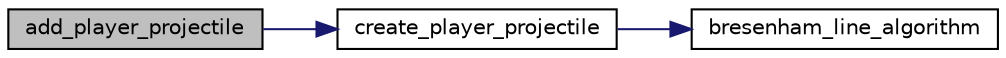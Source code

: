 digraph "add_player_projectile"
{
 // LATEX_PDF_SIZE
  edge [fontname="Helvetica",fontsize="10",labelfontname="Helvetica",labelfontsize="10"];
  node [fontname="Helvetica",fontsize="10",shape=record];
  rankdir="LR";
  Node1 [label="add_player_projectile",height=0.2,width=0.4,color="black", fillcolor="grey75", style="filled", fontcolor="black",tooltip="Creates a Player_projectile object, and adds it to player_projectiles."];
  Node1 -> Node2 [color="midnightblue",fontsize="10",style="solid",fontname="Helvetica"];
  Node2 [label="create_player_projectile",height=0.2,width=0.4,color="black", fillcolor="white", style="filled",URL="$logic_8c.html#ac441ef521d53011e6bcfc87dbc2d7d4d",tooltip=" "];
  Node2 -> Node3 [color="midnightblue",fontsize="10",style="solid",fontname="Helvetica"];
  Node3 [label="bresenham_line_algorithm",height=0.2,width=0.4,color="black", fillcolor="white", style="filled",URL="$group__logic.html#ga085bf19daa3d4c04caef2c3190e140fa",tooltip="Generates the Player_projectile's array of points."];
}

